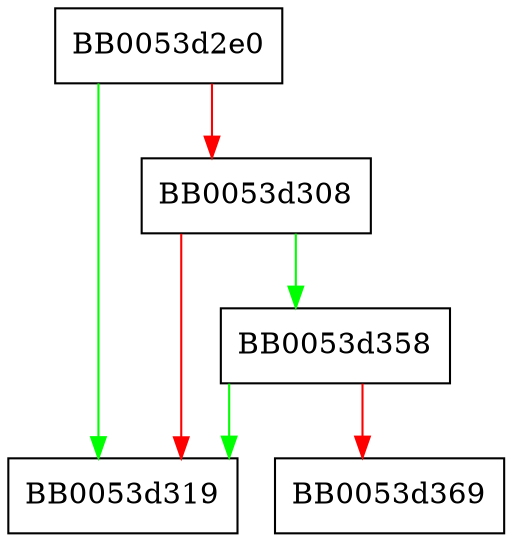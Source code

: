 digraph BN_mod_exp_recp {
  node [shape="box"];
  graph [splines=ortho];
  BB0053d2e0 -> BB0053d319 [color="green"];
  BB0053d2e0 -> BB0053d308 [color="red"];
  BB0053d308 -> BB0053d358 [color="green"];
  BB0053d308 -> BB0053d319 [color="red"];
  BB0053d358 -> BB0053d319 [color="green"];
  BB0053d358 -> BB0053d369 [color="red"];
}